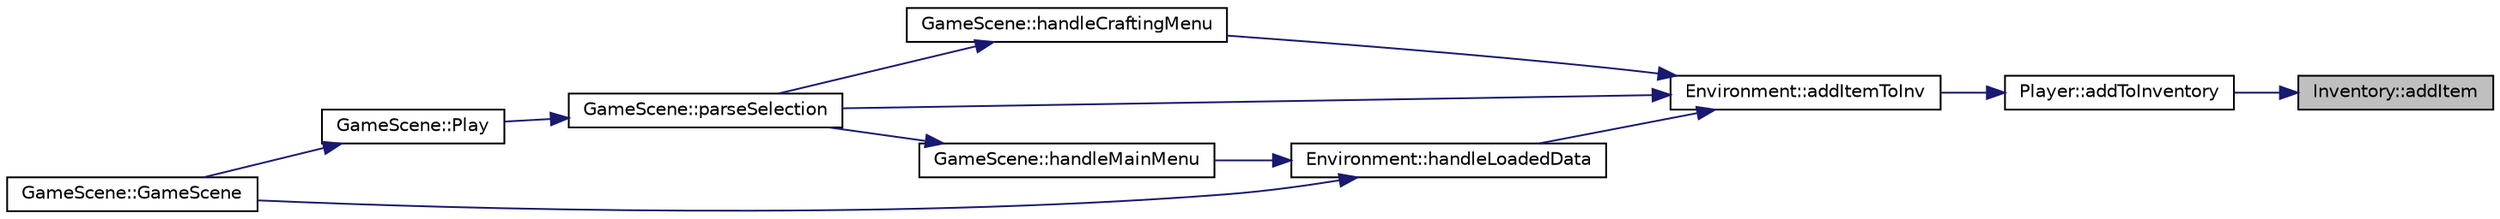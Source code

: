 digraph "Inventory::addItem"
{
 // LATEX_PDF_SIZE
  edge [fontname="Helvetica",fontsize="10",labelfontname="Helvetica",labelfontsize="10"];
  node [fontname="Helvetica",fontsize="10",shape=record];
  rankdir="RL";
  Node1 [label="Inventory::addItem",height=0.2,width=0.4,color="black", fillcolor="grey75", style="filled", fontcolor="black",tooltip=" "];
  Node1 -> Node2 [dir="back",color="midnightblue",fontsize="10",style="solid"];
  Node2 [label="Player::addToInventory",height=0.2,width=0.4,color="black", fillcolor="white", style="filled",URL="$class_player.html#a5d0016f7fa5e0a9813a4b666efa87e9d",tooltip=" "];
  Node2 -> Node3 [dir="back",color="midnightblue",fontsize="10",style="solid"];
  Node3 [label="Environment::addItemToInv",height=0.2,width=0.4,color="black", fillcolor="white", style="filled",URL="$class_environment.html#a7144234b4528140d4b0b5ae7f8ff7238",tooltip=" "];
  Node3 -> Node4 [dir="back",color="midnightblue",fontsize="10",style="solid"];
  Node4 [label="GameScene::handleCraftingMenu",height=0.2,width=0.4,color="black", fillcolor="white", style="filled",URL="$class_game_scene.html#a5a705416850fcad2ddb4fb62dd9a9f56",tooltip=" "];
  Node4 -> Node5 [dir="back",color="midnightblue",fontsize="10",style="solid"];
  Node5 [label="GameScene::parseSelection",height=0.2,width=0.4,color="black", fillcolor="white", style="filled",URL="$class_game_scene.html#aa78f7f563f8faa2e7e77de0f89cce05a",tooltip=" "];
  Node5 -> Node6 [dir="back",color="midnightblue",fontsize="10",style="solid"];
  Node6 [label="GameScene::Play",height=0.2,width=0.4,color="black", fillcolor="white", style="filled",URL="$class_game_scene.html#aa686e382acd281b9880377323fb283ac",tooltip=" "];
  Node6 -> Node7 [dir="back",color="midnightblue",fontsize="10",style="solid"];
  Node7 [label="GameScene::GameScene",height=0.2,width=0.4,color="black", fillcolor="white", style="filled",URL="$class_game_scene.html#ac53cc300c8896048c0e21c67e49681b9",tooltip=" "];
  Node3 -> Node8 [dir="back",color="midnightblue",fontsize="10",style="solid"];
  Node8 [label="Environment::handleLoadedData",height=0.2,width=0.4,color="black", fillcolor="white", style="filled",URL="$class_environment.html#a4ed53e4da49a37c0892bcab4635d19fa",tooltip=" "];
  Node8 -> Node7 [dir="back",color="midnightblue",fontsize="10",style="solid"];
  Node8 -> Node9 [dir="back",color="midnightblue",fontsize="10",style="solid"];
  Node9 [label="GameScene::handleMainMenu",height=0.2,width=0.4,color="black", fillcolor="white", style="filled",URL="$class_game_scene.html#a7304e7385032c9ed63b3727bea9a11f2",tooltip=" "];
  Node9 -> Node5 [dir="back",color="midnightblue",fontsize="10",style="solid"];
  Node3 -> Node5 [dir="back",color="midnightblue",fontsize="10",style="solid"];
}
